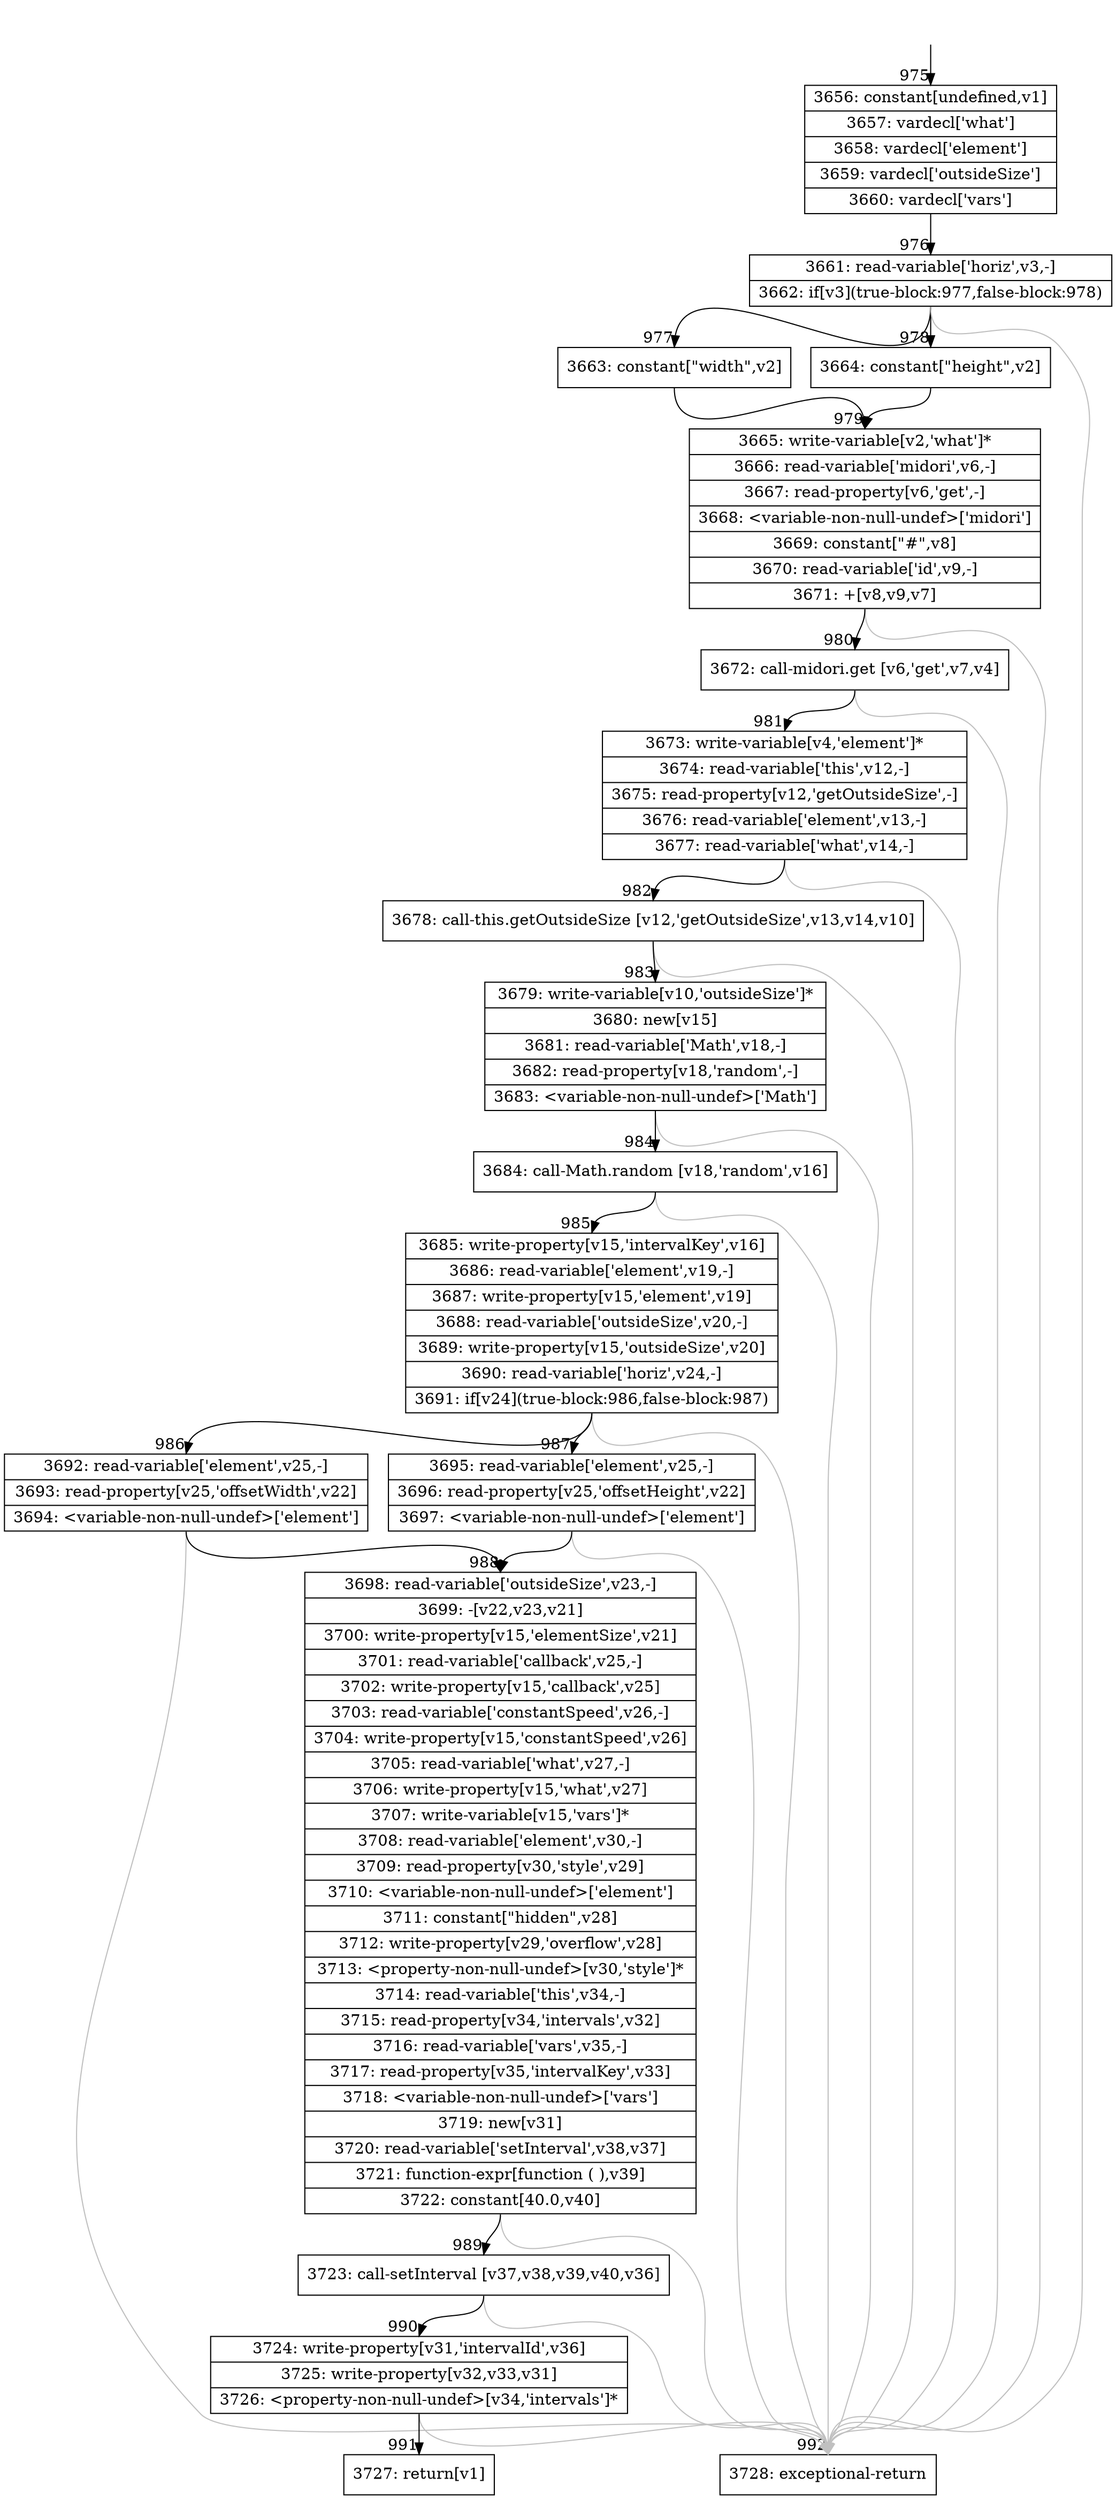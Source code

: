 digraph {
rankdir="TD"
BB_entry52[shape=none,label=""];
BB_entry52 -> BB975 [tailport=s, headport=n, headlabel="    975"]
BB975 [shape=record label="{3656: constant[undefined,v1]|3657: vardecl['what']|3658: vardecl['element']|3659: vardecl['outsideSize']|3660: vardecl['vars']}" ] 
BB975 -> BB976 [tailport=s, headport=n, headlabel="      976"]
BB976 [shape=record label="{3661: read-variable['horiz',v3,-]|3662: if[v3](true-block:977,false-block:978)}" ] 
BB976 -> BB977 [tailport=s, headport=n, headlabel="      977"]
BB976 -> BB978 [tailport=s, headport=n, headlabel="      978"]
BB976 -> BB992 [tailport=s, headport=n, color=gray, headlabel="      992"]
BB977 [shape=record label="{3663: constant[\"width\",v2]}" ] 
BB977 -> BB979 [tailport=s, headport=n, headlabel="      979"]
BB978 [shape=record label="{3664: constant[\"height\",v2]}" ] 
BB978 -> BB979 [tailport=s, headport=n]
BB979 [shape=record label="{3665: write-variable[v2,'what']*|3666: read-variable['midori',v6,-]|3667: read-property[v6,'get',-]|3668: \<variable-non-null-undef\>['midori']|3669: constant[\"#\",v8]|3670: read-variable['id',v9,-]|3671: +[v8,v9,v7]}" ] 
BB979 -> BB980 [tailport=s, headport=n, headlabel="      980"]
BB979 -> BB992 [tailport=s, headport=n, color=gray]
BB980 [shape=record label="{3672: call-midori.get [v6,'get',v7,v4]}" ] 
BB980 -> BB981 [tailport=s, headport=n, headlabel="      981"]
BB980 -> BB992 [tailport=s, headport=n, color=gray]
BB981 [shape=record label="{3673: write-variable[v4,'element']*|3674: read-variable['this',v12,-]|3675: read-property[v12,'getOutsideSize',-]|3676: read-variable['element',v13,-]|3677: read-variable['what',v14,-]}" ] 
BB981 -> BB982 [tailport=s, headport=n, headlabel="      982"]
BB981 -> BB992 [tailport=s, headport=n, color=gray]
BB982 [shape=record label="{3678: call-this.getOutsideSize [v12,'getOutsideSize',v13,v14,v10]}" ] 
BB982 -> BB983 [tailport=s, headport=n, headlabel="      983"]
BB982 -> BB992 [tailport=s, headport=n, color=gray]
BB983 [shape=record label="{3679: write-variable[v10,'outsideSize']*|3680: new[v15]|3681: read-variable['Math',v18,-]|3682: read-property[v18,'random',-]|3683: \<variable-non-null-undef\>['Math']}" ] 
BB983 -> BB984 [tailport=s, headport=n, headlabel="      984"]
BB983 -> BB992 [tailport=s, headport=n, color=gray]
BB984 [shape=record label="{3684: call-Math.random [v18,'random',v16]}" ] 
BB984 -> BB985 [tailport=s, headport=n, headlabel="      985"]
BB984 -> BB992 [tailport=s, headport=n, color=gray]
BB985 [shape=record label="{3685: write-property[v15,'intervalKey',v16]|3686: read-variable['element',v19,-]|3687: write-property[v15,'element',v19]|3688: read-variable['outsideSize',v20,-]|3689: write-property[v15,'outsideSize',v20]|3690: read-variable['horiz',v24,-]|3691: if[v24](true-block:986,false-block:987)}" ] 
BB985 -> BB986 [tailport=s, headport=n, headlabel="      986"]
BB985 -> BB987 [tailport=s, headport=n, headlabel="      987"]
BB985 -> BB992 [tailport=s, headport=n, color=gray]
BB986 [shape=record label="{3692: read-variable['element',v25,-]|3693: read-property[v25,'offsetWidth',v22]|3694: \<variable-non-null-undef\>['element']}" ] 
BB986 -> BB988 [tailport=s, headport=n, headlabel="      988"]
BB986 -> BB992 [tailport=s, headport=n, color=gray]
BB987 [shape=record label="{3695: read-variable['element',v25,-]|3696: read-property[v25,'offsetHeight',v22]|3697: \<variable-non-null-undef\>['element']}" ] 
BB987 -> BB988 [tailport=s, headport=n]
BB987 -> BB992 [tailport=s, headport=n, color=gray]
BB988 [shape=record label="{3698: read-variable['outsideSize',v23,-]|3699: -[v22,v23,v21]|3700: write-property[v15,'elementSize',v21]|3701: read-variable['callback',v25,-]|3702: write-property[v15,'callback',v25]|3703: read-variable['constantSpeed',v26,-]|3704: write-property[v15,'constantSpeed',v26]|3705: read-variable['what',v27,-]|3706: write-property[v15,'what',v27]|3707: write-variable[v15,'vars']*|3708: read-variable['element',v30,-]|3709: read-property[v30,'style',v29]|3710: \<variable-non-null-undef\>['element']|3711: constant[\"hidden\",v28]|3712: write-property[v29,'overflow',v28]|3713: \<property-non-null-undef\>[v30,'style']*|3714: read-variable['this',v34,-]|3715: read-property[v34,'intervals',v32]|3716: read-variable['vars',v35,-]|3717: read-property[v35,'intervalKey',v33]|3718: \<variable-non-null-undef\>['vars']|3719: new[v31]|3720: read-variable['setInterval',v38,v37]|3721: function-expr[function ( ),v39]|3722: constant[40.0,v40]}" ] 
BB988 -> BB989 [tailport=s, headport=n, headlabel="      989"]
BB988 -> BB992 [tailport=s, headport=n, color=gray]
BB989 [shape=record label="{3723: call-setInterval [v37,v38,v39,v40,v36]}" ] 
BB989 -> BB990 [tailport=s, headport=n, headlabel="      990"]
BB989 -> BB992 [tailport=s, headport=n, color=gray]
BB990 [shape=record label="{3724: write-property[v31,'intervalId',v36]|3725: write-property[v32,v33,v31]|3726: \<property-non-null-undef\>[v34,'intervals']*}" ] 
BB990 -> BB991 [tailport=s, headport=n, headlabel="      991"]
BB990 -> BB992 [tailport=s, headport=n, color=gray]
BB991 [shape=record label="{3727: return[v1]}" ] 
BB992 [shape=record label="{3728: exceptional-return}" ] 
//#$~ 731
}
